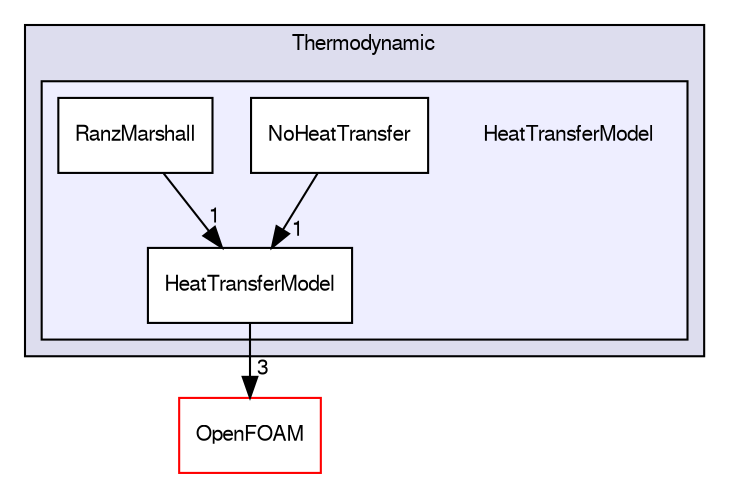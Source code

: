 digraph "src/lagrangian/intermediate/submodels/Thermodynamic/HeatTransferModel" {
  bgcolor=transparent;
  compound=true
  node [ fontsize="10", fontname="FreeSans"];
  edge [ labelfontsize="10", labelfontname="FreeSans"];
  subgraph clusterdir_1eb96833a2ea895c5b0d51c02e19e221 {
    graph [ bgcolor="#ddddee", pencolor="black", label="Thermodynamic" fontname="FreeSans", fontsize="10", URL="dir_1eb96833a2ea895c5b0d51c02e19e221.html"]
  subgraph clusterdir_89131fa3386e14a0e147ebbe4f4fe0d7 {
    graph [ bgcolor="#eeeeff", pencolor="black", label="" URL="dir_89131fa3386e14a0e147ebbe4f4fe0d7.html"];
    dir_89131fa3386e14a0e147ebbe4f4fe0d7 [shape=plaintext label="HeatTransferModel"];
    dir_b5cb4d6f9354401e6d3d533cbf7c85eb [shape=box label="HeatTransferModel" color="black" fillcolor="white" style="filled" URL="dir_b5cb4d6f9354401e6d3d533cbf7c85eb.html"];
    dir_0f56b457ca0b438a1435d1c8c129233b [shape=box label="NoHeatTransfer" color="black" fillcolor="white" style="filled" URL="dir_0f56b457ca0b438a1435d1c8c129233b.html"];
    dir_ff09eac500e00e18548b2ba9798dcd19 [shape=box label="RanzMarshall" color="black" fillcolor="white" style="filled" URL="dir_ff09eac500e00e18548b2ba9798dcd19.html"];
  }
  }
  dir_c5473ff19b20e6ec4dfe5c310b3778a8 [shape=box label="OpenFOAM" color="red" URL="dir_c5473ff19b20e6ec4dfe5c310b3778a8.html"];
  dir_ff09eac500e00e18548b2ba9798dcd19->dir_b5cb4d6f9354401e6d3d533cbf7c85eb [headlabel="1", labeldistance=1.5 headhref="dir_001458_001456.html"];
  dir_0f56b457ca0b438a1435d1c8c129233b->dir_b5cb4d6f9354401e6d3d533cbf7c85eb [headlabel="1", labeldistance=1.5 headhref="dir_001457_001456.html"];
  dir_b5cb4d6f9354401e6d3d533cbf7c85eb->dir_c5473ff19b20e6ec4dfe5c310b3778a8 [headlabel="3", labeldistance=1.5 headhref="dir_001456_001732.html"];
}
